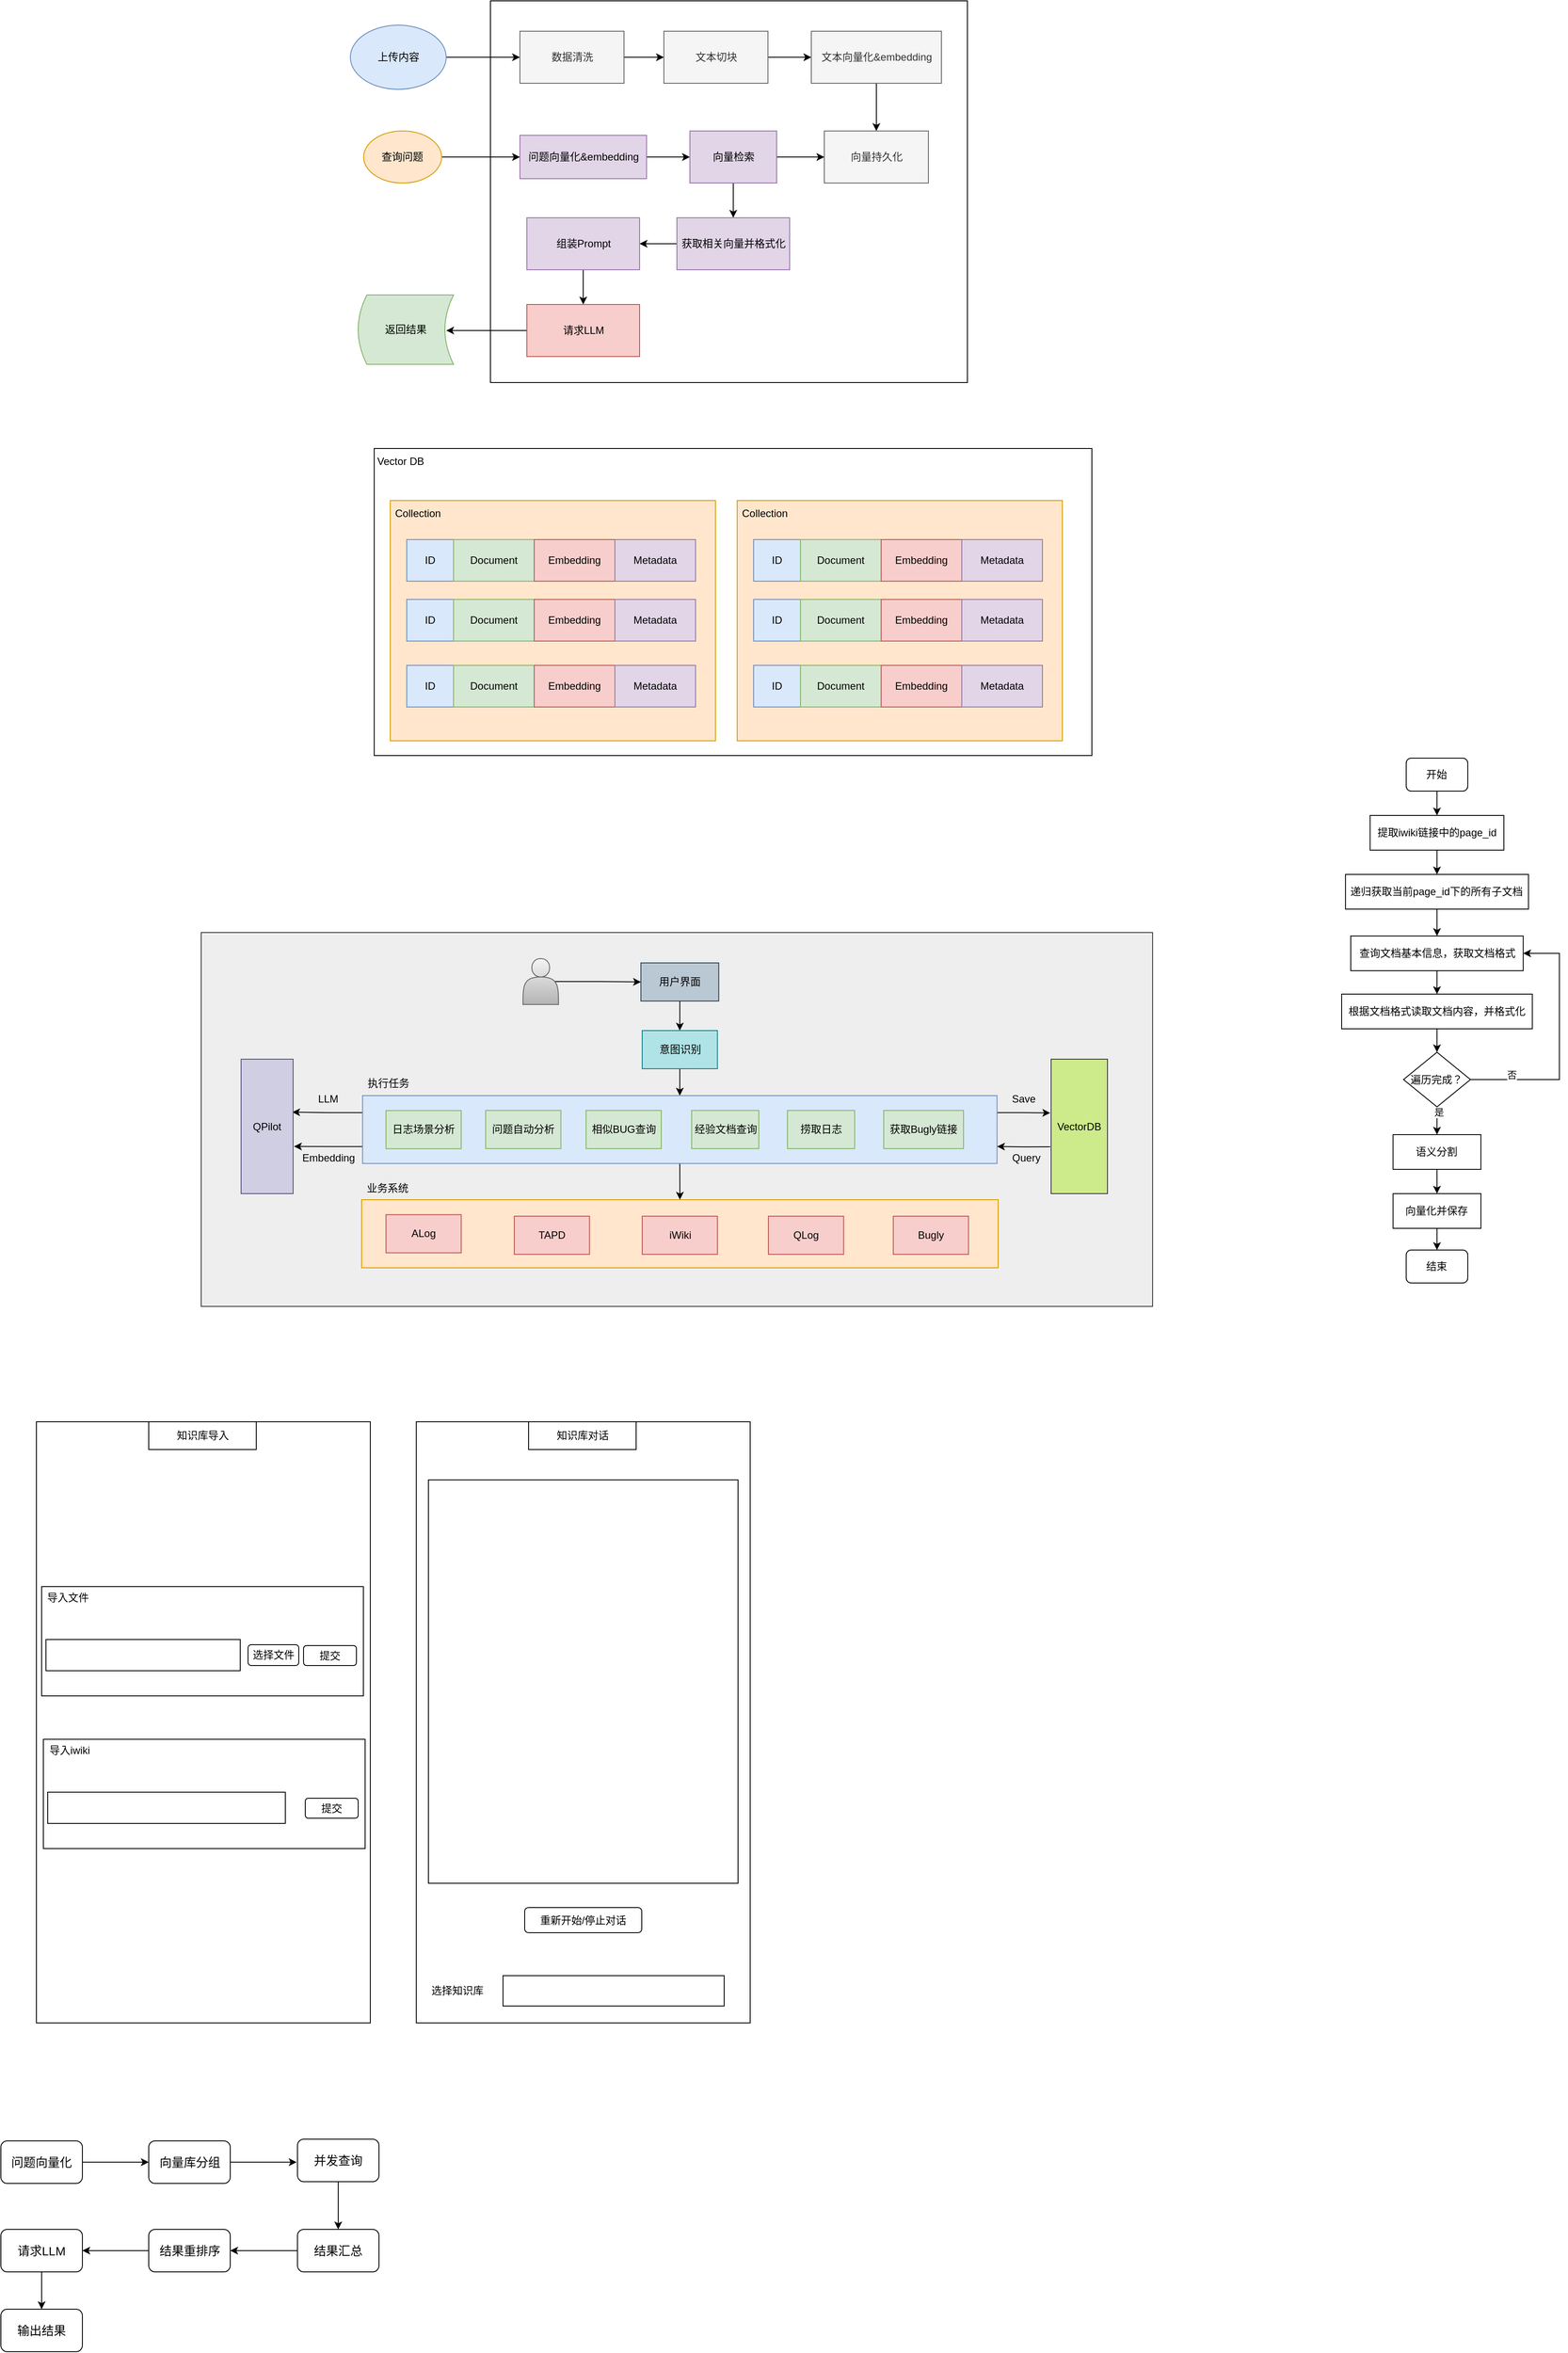 <mxfile version="21.6.9" type="github">
  <diagram name="第 1 页" id="B6P0FEtfsNViP6RiIy6Y">
    <mxGraphModel dx="3082" dy="1104" grid="0" gridSize="10" guides="1" tooltips="1" connect="1" arrows="1" fold="1" page="0" pageScale="1" pageWidth="827" pageHeight="1169" math="0" shadow="0">
      <root>
        <mxCell id="0" />
        <mxCell id="1" parent="0" />
        <mxCell id="zwjgC2ObJU8k3cXchyGN-52" value="" style="rounded=0;whiteSpace=wrap;html=1;fillColor=#eeeeee;strokeColor=#36393d;" parent="1" vertex="1">
          <mxGeometry x="-1285" y="1018" width="1097" height="431" as="geometry" />
        </mxCell>
        <mxCell id="zwjgC2ObJU8k3cXchyGN-37" style="edgeStyle=orthogonalEdgeStyle;rounded=0;orthogonalLoop=1;jettySize=auto;html=1;exitX=0.5;exitY=1;exitDx=0;exitDy=0;entryX=0.5;entryY=0;entryDx=0;entryDy=0;" parent="1" source="zwjgC2ObJU8k3cXchyGN-27" target="zwjgC2ObJU8k3cXchyGN-30" edge="1">
          <mxGeometry relative="1" as="geometry">
            <mxPoint x="-733.13" y="1296.25" as="sourcePoint" />
          </mxGeometry>
        </mxCell>
        <mxCell id="zwjgC2ObJU8k3cXchyGN-41" style="edgeStyle=orthogonalEdgeStyle;rounded=0;orthogonalLoop=1;jettySize=auto;html=1;exitX=0;exitY=0.75;exitDx=0;exitDy=0;entryX=1.017;entryY=0.649;entryDx=0;entryDy=0;entryPerimeter=0;" parent="1" source="zwjgC2ObJU8k3cXchyGN-27" target="zwjgC2ObJU8k3cXchyGN-38" edge="1">
          <mxGeometry relative="1" as="geometry" />
        </mxCell>
        <mxCell id="zwjgC2ObJU8k3cXchyGN-42" style="edgeStyle=orthogonalEdgeStyle;rounded=0;orthogonalLoop=1;jettySize=auto;html=1;exitX=0;exitY=0.25;exitDx=0;exitDy=0;entryX=0.983;entryY=0.394;entryDx=0;entryDy=0;entryPerimeter=0;" parent="1" source="zwjgC2ObJU8k3cXchyGN-27" target="zwjgC2ObJU8k3cXchyGN-38" edge="1">
          <mxGeometry relative="1" as="geometry" />
        </mxCell>
        <mxCell id="zwjgC2ObJU8k3cXchyGN-46" style="edgeStyle=orthogonalEdgeStyle;rounded=0;orthogonalLoop=1;jettySize=auto;html=1;exitX=1;exitY=0.25;exitDx=0;exitDy=0;" parent="1" source="zwjgC2ObJU8k3cXchyGN-27" edge="1">
          <mxGeometry relative="1" as="geometry">
            <mxPoint x="-306" y="1226" as="targetPoint" />
          </mxGeometry>
        </mxCell>
        <mxCell id="zwjgC2ObJU8k3cXchyGN-27" value="" style="rounded=0;whiteSpace=wrap;html=1;fillColor=#dae8fc;strokeColor=#6c8ebf;" parent="1" vertex="1">
          <mxGeometry x="-1098.94" y="1206" width="731.62" height="78.25" as="geometry" />
        </mxCell>
        <mxCell id="po2gW-Qw7Ikq2pXxXGKJ-18" value="" style="rounded=0;whiteSpace=wrap;html=1;" parent="1" vertex="1">
          <mxGeometry x="-1085.5" y="460" width="827.5" height="354" as="geometry" />
        </mxCell>
        <mxCell id="jt_fw9Rw_P_MPbaHYzuL-2" value="" style="rounded=0;whiteSpace=wrap;html=1;" parent="1" vertex="1">
          <mxGeometry x="-951.5" y="-56" width="550" height="440" as="geometry" />
        </mxCell>
        <mxCell id="jt_fw9Rw_P_MPbaHYzuL-17" style="edgeStyle=orthogonalEdgeStyle;rounded=0;orthogonalLoop=1;jettySize=auto;html=1;exitX=1;exitY=0.5;exitDx=0;exitDy=0;entryX=0;entryY=0.5;entryDx=0;entryDy=0;" parent="1" source="jt_fw9Rw_P_MPbaHYzuL-5" target="jt_fw9Rw_P_MPbaHYzuL-16" edge="1">
          <mxGeometry relative="1" as="geometry" />
        </mxCell>
        <mxCell id="jt_fw9Rw_P_MPbaHYzuL-5" value="查询问题" style="ellipse;whiteSpace=wrap;html=1;fillColor=#ffe6cc;strokeColor=#d79b00;" parent="1" vertex="1">
          <mxGeometry x="-1097.75" y="94" width="90" height="60" as="geometry" />
        </mxCell>
        <mxCell id="jt_fw9Rw_P_MPbaHYzuL-12" style="edgeStyle=orthogonalEdgeStyle;rounded=0;orthogonalLoop=1;jettySize=auto;html=1;exitX=1;exitY=0.5;exitDx=0;exitDy=0;entryX=0;entryY=0.5;entryDx=0;entryDy=0;" parent="1" source="jt_fw9Rw_P_MPbaHYzuL-7" target="jt_fw9Rw_P_MPbaHYzuL-8" edge="1">
          <mxGeometry relative="1" as="geometry" />
        </mxCell>
        <mxCell id="jt_fw9Rw_P_MPbaHYzuL-7" value="上传内容" style="ellipse;whiteSpace=wrap;html=1;fillColor=#dae8fc;strokeColor=#6c8ebf;" parent="1" vertex="1">
          <mxGeometry x="-1113" y="-28" width="110.5" height="74" as="geometry" />
        </mxCell>
        <mxCell id="jt_fw9Rw_P_MPbaHYzuL-13" style="edgeStyle=orthogonalEdgeStyle;rounded=0;orthogonalLoop=1;jettySize=auto;html=1;exitX=1;exitY=0.5;exitDx=0;exitDy=0;entryX=0;entryY=0.5;entryDx=0;entryDy=0;" parent="1" source="jt_fw9Rw_P_MPbaHYzuL-8" target="jt_fw9Rw_P_MPbaHYzuL-9" edge="1">
          <mxGeometry relative="1" as="geometry" />
        </mxCell>
        <mxCell id="jt_fw9Rw_P_MPbaHYzuL-8" value="数据清洗" style="rounded=0;whiteSpace=wrap;html=1;fillColor=#f5f5f5;fontColor=#333333;strokeColor=#666666;" parent="1" vertex="1">
          <mxGeometry x="-917.5" y="-21" width="120" height="60" as="geometry" />
        </mxCell>
        <mxCell id="jt_fw9Rw_P_MPbaHYzuL-14" style="edgeStyle=orthogonalEdgeStyle;rounded=0;orthogonalLoop=1;jettySize=auto;html=1;exitX=1;exitY=0.5;exitDx=0;exitDy=0;entryX=0;entryY=0.5;entryDx=0;entryDy=0;" parent="1" source="jt_fw9Rw_P_MPbaHYzuL-9" target="jt_fw9Rw_P_MPbaHYzuL-10" edge="1">
          <mxGeometry relative="1" as="geometry" />
        </mxCell>
        <mxCell id="jt_fw9Rw_P_MPbaHYzuL-9" value="文本切块" style="rounded=0;whiteSpace=wrap;html=1;fillColor=#f5f5f5;fontColor=#333333;strokeColor=#666666;" parent="1" vertex="1">
          <mxGeometry x="-751.5" y="-21" width="120" height="60" as="geometry" />
        </mxCell>
        <mxCell id="jt_fw9Rw_P_MPbaHYzuL-15" style="edgeStyle=orthogonalEdgeStyle;rounded=0;orthogonalLoop=1;jettySize=auto;html=1;exitX=0.5;exitY=1;exitDx=0;exitDy=0;entryX=0.5;entryY=0;entryDx=0;entryDy=0;" parent="1" source="jt_fw9Rw_P_MPbaHYzuL-10" target="jt_fw9Rw_P_MPbaHYzuL-11" edge="1">
          <mxGeometry relative="1" as="geometry" />
        </mxCell>
        <mxCell id="jt_fw9Rw_P_MPbaHYzuL-10" value="文本向量化&amp;amp;embedding" style="rounded=0;whiteSpace=wrap;html=1;fillColor=#f5f5f5;fontColor=#333333;strokeColor=#666666;" parent="1" vertex="1">
          <mxGeometry x="-581.5" y="-21" width="150" height="60" as="geometry" />
        </mxCell>
        <mxCell id="jt_fw9Rw_P_MPbaHYzuL-11" value="向量持久化" style="rounded=0;whiteSpace=wrap;html=1;fillColor=#f5f5f5;fontColor=#333333;strokeColor=#666666;" parent="1" vertex="1">
          <mxGeometry x="-566.5" y="94" width="120" height="60" as="geometry" />
        </mxCell>
        <mxCell id="jt_fw9Rw_P_MPbaHYzuL-19" style="edgeStyle=orthogonalEdgeStyle;rounded=0;orthogonalLoop=1;jettySize=auto;html=1;exitX=1;exitY=0.5;exitDx=0;exitDy=0;entryX=0;entryY=0.5;entryDx=0;entryDy=0;" parent="1" source="jt_fw9Rw_P_MPbaHYzuL-16" target="jt_fw9Rw_P_MPbaHYzuL-18" edge="1">
          <mxGeometry relative="1" as="geometry" />
        </mxCell>
        <mxCell id="jt_fw9Rw_P_MPbaHYzuL-16" value="问题向量化&amp;amp;embedding" style="rounded=0;whiteSpace=wrap;html=1;fillColor=#e1d5e7;strokeColor=#9673a6;" parent="1" vertex="1">
          <mxGeometry x="-917.5" y="99" width="146" height="50" as="geometry" />
        </mxCell>
        <mxCell id="jt_fw9Rw_P_MPbaHYzuL-20" style="edgeStyle=orthogonalEdgeStyle;rounded=0;orthogonalLoop=1;jettySize=auto;html=1;exitX=1;exitY=0.5;exitDx=0;exitDy=0;entryX=0;entryY=0.5;entryDx=0;entryDy=0;" parent="1" source="jt_fw9Rw_P_MPbaHYzuL-18" target="jt_fw9Rw_P_MPbaHYzuL-11" edge="1">
          <mxGeometry relative="1" as="geometry" />
        </mxCell>
        <mxCell id="jt_fw9Rw_P_MPbaHYzuL-23" style="edgeStyle=orthogonalEdgeStyle;rounded=0;orthogonalLoop=1;jettySize=auto;html=1;exitX=0.5;exitY=1;exitDx=0;exitDy=0;entryX=0.5;entryY=0;entryDx=0;entryDy=0;" parent="1" source="jt_fw9Rw_P_MPbaHYzuL-18" target="jt_fw9Rw_P_MPbaHYzuL-21" edge="1">
          <mxGeometry relative="1" as="geometry" />
        </mxCell>
        <mxCell id="jt_fw9Rw_P_MPbaHYzuL-18" value="向量检索" style="rounded=0;whiteSpace=wrap;html=1;fillColor=#e1d5e7;strokeColor=#9673a6;" parent="1" vertex="1">
          <mxGeometry x="-721.5" y="94" width="100" height="60" as="geometry" />
        </mxCell>
        <mxCell id="jt_fw9Rw_P_MPbaHYzuL-24" style="edgeStyle=orthogonalEdgeStyle;rounded=0;orthogonalLoop=1;jettySize=auto;html=1;exitX=0;exitY=0.5;exitDx=0;exitDy=0;entryX=1;entryY=0.5;entryDx=0;entryDy=0;" parent="1" source="jt_fw9Rw_P_MPbaHYzuL-21" target="jt_fw9Rw_P_MPbaHYzuL-22" edge="1">
          <mxGeometry relative="1" as="geometry" />
        </mxCell>
        <mxCell id="jt_fw9Rw_P_MPbaHYzuL-21" value="获取相关向量并格式化" style="rounded=0;whiteSpace=wrap;html=1;fillColor=#e1d5e7;strokeColor=#9673a6;" parent="1" vertex="1">
          <mxGeometry x="-736.5" y="194" width="130" height="60" as="geometry" />
        </mxCell>
        <mxCell id="jt_fw9Rw_P_MPbaHYzuL-27" style="edgeStyle=orthogonalEdgeStyle;rounded=0;orthogonalLoop=1;jettySize=auto;html=1;exitX=0.5;exitY=1;exitDx=0;exitDy=0;entryX=0.5;entryY=0;entryDx=0;entryDy=0;" parent="1" source="jt_fw9Rw_P_MPbaHYzuL-22" target="jt_fw9Rw_P_MPbaHYzuL-26" edge="1">
          <mxGeometry relative="1" as="geometry" />
        </mxCell>
        <mxCell id="jt_fw9Rw_P_MPbaHYzuL-22" value="组装Prompt" style="rounded=0;whiteSpace=wrap;html=1;fillColor=#e1d5e7;strokeColor=#9673a6;" parent="1" vertex="1">
          <mxGeometry x="-909.5" y="194" width="130" height="60" as="geometry" />
        </mxCell>
        <mxCell id="jt_fw9Rw_P_MPbaHYzuL-31" style="edgeStyle=orthogonalEdgeStyle;rounded=0;orthogonalLoop=1;jettySize=auto;html=1;exitX=0;exitY=0.5;exitDx=0;exitDy=0;entryX=0.923;entryY=0.513;entryDx=0;entryDy=0;entryPerimeter=0;" parent="1" source="jt_fw9Rw_P_MPbaHYzuL-26" target="jt_fw9Rw_P_MPbaHYzuL-30" edge="1">
          <mxGeometry relative="1" as="geometry" />
        </mxCell>
        <mxCell id="jt_fw9Rw_P_MPbaHYzuL-26" value="请求LLM" style="rounded=0;whiteSpace=wrap;html=1;fillColor=#f8cecc;strokeColor=#b85450;" parent="1" vertex="1">
          <mxGeometry x="-909.5" y="294" width="130" height="60" as="geometry" />
        </mxCell>
        <mxCell id="jt_fw9Rw_P_MPbaHYzuL-30" value="返回结果" style="shape=dataStorage;whiteSpace=wrap;html=1;fixedSize=1;size=10;fillColor=#d5e8d4;strokeColor=#82b366;" parent="1" vertex="1">
          <mxGeometry x="-1104" y="283" width="110" height="80" as="geometry" />
        </mxCell>
        <mxCell id="po2gW-Qw7Ikq2pXxXGKJ-1" value="" style="rounded=0;whiteSpace=wrap;html=1;fillColor=#ffe6cc;strokeColor=#d79b00;" parent="1" vertex="1">
          <mxGeometry x="-1067" y="520" width="375" height="277" as="geometry" />
        </mxCell>
        <mxCell id="po2gW-Qw7Ikq2pXxXGKJ-5" value="ID" style="rounded=0;whiteSpace=wrap;html=1;fillColor=#dae8fc;strokeColor=#6c8ebf;" parent="1" vertex="1">
          <mxGeometry x="-1048" y="565" width="54" height="48" as="geometry" />
        </mxCell>
        <mxCell id="po2gW-Qw7Ikq2pXxXGKJ-6" value="Document" style="rounded=0;whiteSpace=wrap;html=1;fillColor=#d5e8d4;strokeColor=#82b366;" parent="1" vertex="1">
          <mxGeometry x="-994" y="565" width="93" height="48" as="geometry" />
        </mxCell>
        <mxCell id="po2gW-Qw7Ikq2pXxXGKJ-7" value="Embedding" style="rounded=0;whiteSpace=wrap;html=1;fillColor=#f8cecc;strokeColor=#b85450;" parent="1" vertex="1">
          <mxGeometry x="-901" y="565" width="93" height="48" as="geometry" />
        </mxCell>
        <mxCell id="po2gW-Qw7Ikq2pXxXGKJ-8" value="Metadata" style="rounded=0;whiteSpace=wrap;html=1;fillColor=#e1d5e7;strokeColor=#9673a6;" parent="1" vertex="1">
          <mxGeometry x="-808" y="565" width="93" height="48" as="geometry" />
        </mxCell>
        <mxCell id="po2gW-Qw7Ikq2pXxXGKJ-9" value="Collection" style="text;html=1;strokeColor=none;fillColor=none;align=center;verticalAlign=middle;whiteSpace=wrap;rounded=0;" parent="1" vertex="1">
          <mxGeometry x="-1065" y="520" width="60" height="30" as="geometry" />
        </mxCell>
        <mxCell id="po2gW-Qw7Ikq2pXxXGKJ-10" value="ID" style="rounded=0;whiteSpace=wrap;html=1;fillColor=#dae8fc;strokeColor=#6c8ebf;" parent="1" vertex="1">
          <mxGeometry x="-1048" y="634" width="54" height="48" as="geometry" />
        </mxCell>
        <mxCell id="po2gW-Qw7Ikq2pXxXGKJ-11" value="Document" style="rounded=0;whiteSpace=wrap;html=1;fillColor=#d5e8d4;strokeColor=#82b366;" parent="1" vertex="1">
          <mxGeometry x="-994" y="634" width="93" height="48" as="geometry" />
        </mxCell>
        <mxCell id="po2gW-Qw7Ikq2pXxXGKJ-12" value="Embedding" style="rounded=0;whiteSpace=wrap;html=1;fillColor=#f8cecc;strokeColor=#b85450;" parent="1" vertex="1">
          <mxGeometry x="-901" y="634" width="93" height="48" as="geometry" />
        </mxCell>
        <mxCell id="po2gW-Qw7Ikq2pXxXGKJ-13" value="Metadata" style="rounded=0;whiteSpace=wrap;html=1;fillColor=#e1d5e7;strokeColor=#9673a6;" parent="1" vertex="1">
          <mxGeometry x="-808" y="634" width="93" height="48" as="geometry" />
        </mxCell>
        <mxCell id="po2gW-Qw7Ikq2pXxXGKJ-14" value="ID" style="rounded=0;whiteSpace=wrap;html=1;fillColor=#dae8fc;strokeColor=#6c8ebf;" parent="1" vertex="1">
          <mxGeometry x="-1048" y="710" width="54" height="48" as="geometry" />
        </mxCell>
        <mxCell id="po2gW-Qw7Ikq2pXxXGKJ-15" value="Document" style="rounded=0;whiteSpace=wrap;html=1;fillColor=#d5e8d4;strokeColor=#82b366;" parent="1" vertex="1">
          <mxGeometry x="-994" y="710" width="93" height="48" as="geometry" />
        </mxCell>
        <mxCell id="po2gW-Qw7Ikq2pXxXGKJ-16" value="Embedding" style="rounded=0;whiteSpace=wrap;html=1;fillColor=#f8cecc;strokeColor=#b85450;" parent="1" vertex="1">
          <mxGeometry x="-901" y="710" width="93" height="48" as="geometry" />
        </mxCell>
        <mxCell id="po2gW-Qw7Ikq2pXxXGKJ-17" value="Metadata" style="rounded=0;whiteSpace=wrap;html=1;fillColor=#e1d5e7;strokeColor=#9673a6;" parent="1" vertex="1">
          <mxGeometry x="-808" y="710" width="93" height="48" as="geometry" />
        </mxCell>
        <mxCell id="po2gW-Qw7Ikq2pXxXGKJ-34" value="Vector DB" style="text;html=1;strokeColor=none;fillColor=none;align=center;verticalAlign=middle;whiteSpace=wrap;rounded=0;" parent="1" vertex="1">
          <mxGeometry x="-1085.5" y="460" width="60" height="30" as="geometry" />
        </mxCell>
        <mxCell id="po2gW-Qw7Ikq2pXxXGKJ-35" value="" style="rounded=0;whiteSpace=wrap;html=1;fillColor=#ffe6cc;strokeColor=#d79b00;" parent="1" vertex="1">
          <mxGeometry x="-667" y="520" width="375" height="277" as="geometry" />
        </mxCell>
        <mxCell id="po2gW-Qw7Ikq2pXxXGKJ-36" value="ID" style="rounded=0;whiteSpace=wrap;html=1;fillColor=#dae8fc;strokeColor=#6c8ebf;" parent="1" vertex="1">
          <mxGeometry x="-648" y="565" width="54" height="48" as="geometry" />
        </mxCell>
        <mxCell id="po2gW-Qw7Ikq2pXxXGKJ-37" value="Document" style="rounded=0;whiteSpace=wrap;html=1;fillColor=#d5e8d4;strokeColor=#82b366;" parent="1" vertex="1">
          <mxGeometry x="-594" y="565" width="93" height="48" as="geometry" />
        </mxCell>
        <mxCell id="po2gW-Qw7Ikq2pXxXGKJ-38" value="Embedding" style="rounded=0;whiteSpace=wrap;html=1;fillColor=#f8cecc;strokeColor=#b85450;" parent="1" vertex="1">
          <mxGeometry x="-501" y="565" width="93" height="48" as="geometry" />
        </mxCell>
        <mxCell id="po2gW-Qw7Ikq2pXxXGKJ-39" value="Metadata" style="rounded=0;whiteSpace=wrap;html=1;fillColor=#e1d5e7;strokeColor=#9673a6;" parent="1" vertex="1">
          <mxGeometry x="-408" y="565" width="93" height="48" as="geometry" />
        </mxCell>
        <mxCell id="po2gW-Qw7Ikq2pXxXGKJ-40" value="Collection" style="text;html=1;strokeColor=none;fillColor=none;align=center;verticalAlign=middle;whiteSpace=wrap;rounded=0;" parent="1" vertex="1">
          <mxGeometry x="-665" y="520" width="60" height="30" as="geometry" />
        </mxCell>
        <mxCell id="po2gW-Qw7Ikq2pXxXGKJ-41" value="ID" style="rounded=0;whiteSpace=wrap;html=1;fillColor=#dae8fc;strokeColor=#6c8ebf;" parent="1" vertex="1">
          <mxGeometry x="-648" y="634" width="54" height="48" as="geometry" />
        </mxCell>
        <mxCell id="po2gW-Qw7Ikq2pXxXGKJ-42" value="Document" style="rounded=0;whiteSpace=wrap;html=1;fillColor=#d5e8d4;strokeColor=#82b366;" parent="1" vertex="1">
          <mxGeometry x="-594" y="634" width="93" height="48" as="geometry" />
        </mxCell>
        <mxCell id="po2gW-Qw7Ikq2pXxXGKJ-43" value="Embedding" style="rounded=0;whiteSpace=wrap;html=1;fillColor=#f8cecc;strokeColor=#b85450;" parent="1" vertex="1">
          <mxGeometry x="-501" y="634" width="93" height="48" as="geometry" />
        </mxCell>
        <mxCell id="po2gW-Qw7Ikq2pXxXGKJ-44" value="Metadata" style="rounded=0;whiteSpace=wrap;html=1;fillColor=#e1d5e7;strokeColor=#9673a6;" parent="1" vertex="1">
          <mxGeometry x="-408" y="634" width="93" height="48" as="geometry" />
        </mxCell>
        <mxCell id="po2gW-Qw7Ikq2pXxXGKJ-45" value="ID" style="rounded=0;whiteSpace=wrap;html=1;fillColor=#dae8fc;strokeColor=#6c8ebf;" parent="1" vertex="1">
          <mxGeometry x="-648" y="710" width="54" height="48" as="geometry" />
        </mxCell>
        <mxCell id="po2gW-Qw7Ikq2pXxXGKJ-46" value="Document" style="rounded=0;whiteSpace=wrap;html=1;fillColor=#d5e8d4;strokeColor=#82b366;" parent="1" vertex="1">
          <mxGeometry x="-594" y="710" width="93" height="48" as="geometry" />
        </mxCell>
        <mxCell id="po2gW-Qw7Ikq2pXxXGKJ-47" value="Embedding" style="rounded=0;whiteSpace=wrap;html=1;fillColor=#f8cecc;strokeColor=#b85450;" parent="1" vertex="1">
          <mxGeometry x="-501" y="710" width="93" height="48" as="geometry" />
        </mxCell>
        <mxCell id="po2gW-Qw7Ikq2pXxXGKJ-48" value="Metadata" style="rounded=0;whiteSpace=wrap;html=1;fillColor=#e1d5e7;strokeColor=#9673a6;" parent="1" vertex="1">
          <mxGeometry x="-408" y="710" width="93" height="48" as="geometry" />
        </mxCell>
        <mxCell id="zwjgC2ObJU8k3cXchyGN-15" style="edgeStyle=orthogonalEdgeStyle;rounded=0;orthogonalLoop=1;jettySize=auto;html=1;exitX=0.5;exitY=1;exitDx=0;exitDy=0;entryX=0.5;entryY=0;entryDx=0;entryDy=0;" parent="1" source="zwjgC2ObJU8k3cXchyGN-2" target="zwjgC2ObJU8k3cXchyGN-8" edge="1">
          <mxGeometry relative="1" as="geometry" />
        </mxCell>
        <mxCell id="zwjgC2ObJU8k3cXchyGN-2" value="用户界面" style="rounded=0;whiteSpace=wrap;html=1;fillColor=#bac8d3;strokeColor=#23445d;" parent="1" vertex="1">
          <mxGeometry x="-778" y="1053" width="89.75" height="44" as="geometry" />
        </mxCell>
        <mxCell id="zwjgC2ObJU8k3cXchyGN-14" style="edgeStyle=orthogonalEdgeStyle;rounded=0;orthogonalLoop=1;jettySize=auto;html=1;exitX=0.9;exitY=0.5;exitDx=0;exitDy=0;exitPerimeter=0;entryX=0;entryY=0.5;entryDx=0;entryDy=0;" parent="1" source="zwjgC2ObJU8k3cXchyGN-6" target="zwjgC2ObJU8k3cXchyGN-2" edge="1">
          <mxGeometry relative="1" as="geometry" />
        </mxCell>
        <mxCell id="zwjgC2ObJU8k3cXchyGN-6" value="" style="shape=actor;whiteSpace=wrap;html=1;fillColor=#f5f5f5;gradientColor=#b3b3b3;strokeColor=#666666;" parent="1" vertex="1">
          <mxGeometry x="-914" y="1048" width="41" height="53" as="geometry" />
        </mxCell>
        <mxCell id="zwjgC2ObJU8k3cXchyGN-29" style="edgeStyle=orthogonalEdgeStyle;rounded=0;orthogonalLoop=1;jettySize=auto;html=1;exitX=0.5;exitY=1;exitDx=0;exitDy=0;entryX=0.5;entryY=0;entryDx=0;entryDy=0;" parent="1" source="zwjgC2ObJU8k3cXchyGN-8" target="zwjgC2ObJU8k3cXchyGN-27" edge="1">
          <mxGeometry relative="1" as="geometry" />
        </mxCell>
        <mxCell id="zwjgC2ObJU8k3cXchyGN-8" value="意图识别" style="rounded=0;whiteSpace=wrap;html=1;fillColor=#b0e3e6;strokeColor=#0e8088;" parent="1" vertex="1">
          <mxGeometry x="-776.5" y="1131" width="86.75" height="44" as="geometry" />
        </mxCell>
        <mxCell id="zwjgC2ObJU8k3cXchyGN-19" value="日志场景分析" style="rounded=0;whiteSpace=wrap;html=1;fillColor=#d5e8d4;strokeColor=#82b366;" parent="1" vertex="1">
          <mxGeometry x="-1071.94" y="1223.25" width="86.75" height="44" as="geometry" />
        </mxCell>
        <mxCell id="zwjgC2ObJU8k3cXchyGN-20" value="问题自动分析" style="rounded=0;whiteSpace=wrap;html=1;fillColor=#d5e8d4;strokeColor=#82b366;" parent="1" vertex="1">
          <mxGeometry x="-957" y="1223.12" width="86.75" height="44" as="geometry" />
        </mxCell>
        <mxCell id="zwjgC2ObJU8k3cXchyGN-21" value="相似BUG查询" style="rounded=0;whiteSpace=wrap;html=1;fillColor=#d5e8d4;strokeColor=#82b366;" parent="1" vertex="1">
          <mxGeometry x="-841.25" y="1223.12" width="86.75" height="44" as="geometry" />
        </mxCell>
        <mxCell id="zwjgC2ObJU8k3cXchyGN-22" value="捞取日志" style="rounded=0;whiteSpace=wrap;html=1;fillColor=#d5e8d4;strokeColor=#82b366;" parent="1" vertex="1">
          <mxGeometry x="-609.0" y="1223.12" width="77.5" height="44" as="geometry" />
        </mxCell>
        <mxCell id="zwjgC2ObJU8k3cXchyGN-25" value="获取Bugly链接" style="rounded=0;whiteSpace=wrap;html=1;fillColor=#d5e8d4;strokeColor=#82b366;" parent="1" vertex="1">
          <mxGeometry x="-498" y="1223.12" width="92" height="44" as="geometry" />
        </mxCell>
        <mxCell id="zwjgC2ObJU8k3cXchyGN-30" value="" style="rounded=0;whiteSpace=wrap;html=1;fillColor=#ffe6cc;strokeColor=#d79b00;" parent="1" vertex="1">
          <mxGeometry x="-1100" y="1326" width="734" height="78.5" as="geometry" />
        </mxCell>
        <mxCell id="zwjgC2ObJU8k3cXchyGN-31" value="TAPD" style="rounded=0;whiteSpace=wrap;html=1;fillColor=#f8cecc;strokeColor=#b85450;" parent="1" vertex="1">
          <mxGeometry x="-924" y="1345" width="86.75" height="44" as="geometry" />
        </mxCell>
        <mxCell id="zwjgC2ObJU8k3cXchyGN-32" value="iWiki" style="rounded=0;whiteSpace=wrap;html=1;fillColor=#f8cecc;strokeColor=#b85450;" parent="1" vertex="1">
          <mxGeometry x="-776.5" y="1345" width="86.75" height="44" as="geometry" />
        </mxCell>
        <mxCell id="zwjgC2ObJU8k3cXchyGN-33" value="QLog" style="rounded=0;whiteSpace=wrap;html=1;fillColor=#f8cecc;strokeColor=#b85450;" parent="1" vertex="1">
          <mxGeometry x="-631" y="1345" width="86.75" height="44" as="geometry" />
        </mxCell>
        <mxCell id="zwjgC2ObJU8k3cXchyGN-34" value="经验文档查询" style="rounded=0;whiteSpace=wrap;html=1;fillColor=#d5e8d4;strokeColor=#82b366;" parent="1" vertex="1">
          <mxGeometry x="-719.5" y="1223.12" width="77.5" height="44" as="geometry" />
        </mxCell>
        <mxCell id="zwjgC2ObJU8k3cXchyGN-35" value="ALog" style="rounded=0;whiteSpace=wrap;html=1;fillColor=#f8cecc;strokeColor=#b85450;" parent="1" vertex="1">
          <mxGeometry x="-1071.94" y="1343.25" width="86.75" height="44" as="geometry" />
        </mxCell>
        <mxCell id="zwjgC2ObJU8k3cXchyGN-36" value="Bugly" style="rounded=0;whiteSpace=wrap;html=1;fillColor=#f8cecc;strokeColor=#b85450;" parent="1" vertex="1">
          <mxGeometry x="-487" y="1345" width="86.75" height="44" as="geometry" />
        </mxCell>
        <mxCell id="zwjgC2ObJU8k3cXchyGN-38" value="QPilot" style="rounded=0;whiteSpace=wrap;html=1;fillColor=#d0cee2;strokeColor=#56517e;" parent="1" vertex="1">
          <mxGeometry x="-1239" y="1164" width="60" height="155" as="geometry" />
        </mxCell>
        <mxCell id="zwjgC2ObJU8k3cXchyGN-43" value="LLM" style="text;html=1;strokeColor=none;fillColor=none;align=center;verticalAlign=middle;whiteSpace=wrap;rounded=0;" parent="1" vertex="1">
          <mxGeometry x="-1157" y="1199" width="37" height="21" as="geometry" />
        </mxCell>
        <mxCell id="zwjgC2ObJU8k3cXchyGN-44" value="Embedding" style="text;html=1;strokeColor=none;fillColor=none;align=center;verticalAlign=middle;whiteSpace=wrap;rounded=0;" parent="1" vertex="1">
          <mxGeometry x="-1179.5" y="1267.25" width="82" height="21" as="geometry" />
        </mxCell>
        <mxCell id="zwjgC2ObJU8k3cXchyGN-49" style="edgeStyle=orthogonalEdgeStyle;rounded=0;orthogonalLoop=1;jettySize=auto;html=1;exitX=-0.015;exitY=0.652;exitDx=0;exitDy=0;entryX=1;entryY=0.75;entryDx=0;entryDy=0;exitPerimeter=0;" parent="1" source="zwjgC2ObJU8k3cXchyGN-45" target="zwjgC2ObJU8k3cXchyGN-27" edge="1">
          <mxGeometry relative="1" as="geometry" />
        </mxCell>
        <mxCell id="zwjgC2ObJU8k3cXchyGN-45" value="VectorDB" style="rounded=0;whiteSpace=wrap;html=1;fillColor=#cdeb8b;strokeColor=#36393d;" parent="1" vertex="1">
          <mxGeometry x="-305" y="1164" width="65" height="155" as="geometry" />
        </mxCell>
        <mxCell id="zwjgC2ObJU8k3cXchyGN-47" value="Save" style="text;html=1;strokeColor=none;fillColor=none;align=center;verticalAlign=middle;whiteSpace=wrap;rounded=0;" parent="1" vertex="1">
          <mxGeometry x="-355" y="1199" width="37" height="21" as="geometry" />
        </mxCell>
        <mxCell id="zwjgC2ObJU8k3cXchyGN-51" value="Query" style="text;html=1;strokeColor=none;fillColor=none;align=center;verticalAlign=middle;whiteSpace=wrap;rounded=0;" parent="1" vertex="1">
          <mxGeometry x="-352" y="1267.25" width="37" height="21" as="geometry" />
        </mxCell>
        <mxCell id="zwjgC2ObJU8k3cXchyGN-53" value="执行任务" style="text;html=1;strokeColor=none;fillColor=none;align=center;verticalAlign=middle;whiteSpace=wrap;rounded=0;" parent="1" vertex="1">
          <mxGeometry x="-1098.94" y="1179" width="60" height="25" as="geometry" />
        </mxCell>
        <mxCell id="zwjgC2ObJU8k3cXchyGN-54" value="业务系统" style="text;html=1;strokeColor=none;fillColor=none;align=center;verticalAlign=middle;whiteSpace=wrap;rounded=0;" parent="1" vertex="1">
          <mxGeometry x="-1100" y="1300" width="60" height="26.25" as="geometry" />
        </mxCell>
        <mxCell id="pJftjKt42n4JS9Ft3imo-5" style="edgeStyle=orthogonalEdgeStyle;rounded=0;orthogonalLoop=1;jettySize=auto;html=1;exitX=0.5;exitY=1;exitDx=0;exitDy=0;" parent="1" source="pJftjKt42n4JS9Ft3imo-3" target="pJftjKt42n4JS9Ft3imo-4" edge="1">
          <mxGeometry relative="1" as="geometry" />
        </mxCell>
        <mxCell id="pJftjKt42n4JS9Ft3imo-3" value="开始" style="rounded=1;whiteSpace=wrap;html=1;" parent="1" vertex="1">
          <mxGeometry x="104.43" y="817" width="71" height="38" as="geometry" />
        </mxCell>
        <mxCell id="pJftjKt42n4JS9Ft3imo-7" style="edgeStyle=orthogonalEdgeStyle;rounded=0;orthogonalLoop=1;jettySize=auto;html=1;exitX=0.5;exitY=1;exitDx=0;exitDy=0;entryX=0.5;entryY=0;entryDx=0;entryDy=0;" parent="1" source="pJftjKt42n4JS9Ft3imo-4" target="pJftjKt42n4JS9Ft3imo-6" edge="1">
          <mxGeometry relative="1" as="geometry" />
        </mxCell>
        <mxCell id="pJftjKt42n4JS9Ft3imo-4" value="提取iwiki链接中的page_id" style="rounded=0;whiteSpace=wrap;html=1;" parent="1" vertex="1">
          <mxGeometry x="62.81" y="883" width="154.25" height="40" as="geometry" />
        </mxCell>
        <mxCell id="pJftjKt42n4JS9Ft3imo-12" style="edgeStyle=orthogonalEdgeStyle;rounded=0;orthogonalLoop=1;jettySize=auto;html=1;exitX=0.5;exitY=1;exitDx=0;exitDy=0;entryX=0.5;entryY=0;entryDx=0;entryDy=0;" parent="1" source="pJftjKt42n4JS9Ft3imo-6" target="pJftjKt42n4JS9Ft3imo-11" edge="1">
          <mxGeometry relative="1" as="geometry" />
        </mxCell>
        <mxCell id="pJftjKt42n4JS9Ft3imo-6" value="递归获取当前page_id下的所有子文档" style="rounded=0;whiteSpace=wrap;html=1;" parent="1" vertex="1">
          <mxGeometry x="34.43" y="951" width="211" height="40" as="geometry" />
        </mxCell>
        <mxCell id="pJftjKt42n4JS9Ft3imo-17" style="edgeStyle=orthogonalEdgeStyle;rounded=0;orthogonalLoop=1;jettySize=auto;html=1;exitX=1;exitY=0.5;exitDx=0;exitDy=0;entryX=1;entryY=0.5;entryDx=0;entryDy=0;" parent="1" source="pJftjKt42n4JS9Ft3imo-9" target="pJftjKt42n4JS9Ft3imo-11" edge="1">
          <mxGeometry relative="1" as="geometry">
            <Array as="points">
              <mxPoint x="281.12" y="1188" />
              <mxPoint x="281.12" y="1042" />
            </Array>
          </mxGeometry>
        </mxCell>
        <mxCell id="pJftjKt42n4JS9Ft3imo-18" value="否" style="edgeLabel;html=1;align=center;verticalAlign=middle;resizable=0;points=[];" parent="pJftjKt42n4JS9Ft3imo-17" vertex="1" connectable="0">
          <mxGeometry x="-0.672" y="7" relative="1" as="geometry">
            <mxPoint y="1" as="offset" />
          </mxGeometry>
        </mxCell>
        <mxCell id="pJftjKt42n4JS9Ft3imo-25" style="edgeStyle=orthogonalEdgeStyle;rounded=0;orthogonalLoop=1;jettySize=auto;html=1;exitX=0.5;exitY=1;exitDx=0;exitDy=0;entryX=0.5;entryY=0;entryDx=0;entryDy=0;" parent="1" source="pJftjKt42n4JS9Ft3imo-9" target="pJftjKt42n4JS9Ft3imo-19" edge="1">
          <mxGeometry relative="1" as="geometry" />
        </mxCell>
        <mxCell id="pJftjKt42n4JS9Ft3imo-26" value="是" style="edgeLabel;html=1;align=center;verticalAlign=middle;resizable=0;points=[];" parent="pJftjKt42n4JS9Ft3imo-25" vertex="1" connectable="0">
          <mxGeometry x="-0.625" y="2" relative="1" as="geometry">
            <mxPoint as="offset" />
          </mxGeometry>
        </mxCell>
        <mxCell id="pJftjKt42n4JS9Ft3imo-9" value="遍历完成？" style="rhombus;whiteSpace=wrap;html=1;" parent="1" vertex="1">
          <mxGeometry x="101.34" y="1156" width="77.19" height="63" as="geometry" />
        </mxCell>
        <mxCell id="pJftjKt42n4JS9Ft3imo-14" style="edgeStyle=orthogonalEdgeStyle;rounded=0;orthogonalLoop=1;jettySize=auto;html=1;exitX=0.5;exitY=1;exitDx=0;exitDy=0;entryX=0.5;entryY=0;entryDx=0;entryDy=0;" parent="1" source="pJftjKt42n4JS9Ft3imo-11" target="pJftjKt42n4JS9Ft3imo-13" edge="1">
          <mxGeometry relative="1" as="geometry" />
        </mxCell>
        <mxCell id="pJftjKt42n4JS9Ft3imo-11" value="查询文档基本信息，获取文档格式" style="rounded=0;whiteSpace=wrap;html=1;" parent="1" vertex="1">
          <mxGeometry x="40.51" y="1022" width="198.85" height="40" as="geometry" />
        </mxCell>
        <mxCell id="pJftjKt42n4JS9Ft3imo-15" style="edgeStyle=orthogonalEdgeStyle;rounded=0;orthogonalLoop=1;jettySize=auto;html=1;exitX=0.5;exitY=1;exitDx=0;exitDy=0;entryX=0.5;entryY=0;entryDx=0;entryDy=0;" parent="1" source="pJftjKt42n4JS9Ft3imo-13" target="pJftjKt42n4JS9Ft3imo-9" edge="1">
          <mxGeometry relative="1" as="geometry" />
        </mxCell>
        <mxCell id="pJftjKt42n4JS9Ft3imo-13" value="根据文档格式读取文档内容，并格式化" style="rounded=0;whiteSpace=wrap;html=1;" parent="1" vertex="1">
          <mxGeometry x="30" y="1089" width="219.85" height="40" as="geometry" />
        </mxCell>
        <mxCell id="pJftjKt42n4JS9Ft3imo-22" style="edgeStyle=orthogonalEdgeStyle;rounded=0;orthogonalLoop=1;jettySize=auto;html=1;exitX=0.5;exitY=1;exitDx=0;exitDy=0;entryX=0.5;entryY=0;entryDx=0;entryDy=0;" parent="1" source="pJftjKt42n4JS9Ft3imo-19" target="pJftjKt42n4JS9Ft3imo-21" edge="1">
          <mxGeometry relative="1" as="geometry" />
        </mxCell>
        <mxCell id="pJftjKt42n4JS9Ft3imo-19" value="语义分割" style="rounded=0;whiteSpace=wrap;html=1;" parent="1" vertex="1">
          <mxGeometry x="89.26" y="1251" width="101.32" height="40" as="geometry" />
        </mxCell>
        <mxCell id="pJftjKt42n4JS9Ft3imo-24" style="edgeStyle=orthogonalEdgeStyle;rounded=0;orthogonalLoop=1;jettySize=auto;html=1;exitX=0.5;exitY=1;exitDx=0;exitDy=0;entryX=0.5;entryY=0;entryDx=0;entryDy=0;" parent="1" source="pJftjKt42n4JS9Ft3imo-21" target="pJftjKt42n4JS9Ft3imo-23" edge="1">
          <mxGeometry relative="1" as="geometry" />
        </mxCell>
        <mxCell id="pJftjKt42n4JS9Ft3imo-21" value="向量化并保存" style="rounded=0;whiteSpace=wrap;html=1;" parent="1" vertex="1">
          <mxGeometry x="89.27" y="1319" width="101.32" height="40" as="geometry" />
        </mxCell>
        <mxCell id="pJftjKt42n4JS9Ft3imo-23" value="结束" style="rounded=1;whiteSpace=wrap;html=1;" parent="1" vertex="1">
          <mxGeometry x="104.42" y="1384" width="71" height="38" as="geometry" />
        </mxCell>
        <mxCell id="V8ihOvp4j4a2Wi2mCu9b-1" value="" style="rounded=0;whiteSpace=wrap;html=1;" parent="1" vertex="1">
          <mxGeometry x="-1475" y="1582" width="385" height="693" as="geometry" />
        </mxCell>
        <mxCell id="V8ihOvp4j4a2Wi2mCu9b-6" value="" style="rounded=0;whiteSpace=wrap;html=1;" parent="1" vertex="1">
          <mxGeometry x="-1469" y="1772" width="371" height="126" as="geometry" />
        </mxCell>
        <mxCell id="V8ihOvp4j4a2Wi2mCu9b-7" value="选择文件" style="rounded=1;whiteSpace=wrap;html=1;" parent="1" vertex="1">
          <mxGeometry x="-1231" y="1839" width="58.5" height="24" as="geometry" />
        </mxCell>
        <mxCell id="V8ihOvp4j4a2Wi2mCu9b-8" value="" style="rounded=0;whiteSpace=wrap;html=1;" parent="1" vertex="1">
          <mxGeometry x="-1464" y="1833" width="224" height="36" as="geometry" />
        </mxCell>
        <mxCell id="V8ihOvp4j4a2Wi2mCu9b-9" value="提交" style="rounded=1;whiteSpace=wrap;html=1;" parent="1" vertex="1">
          <mxGeometry x="-1167" y="1840" width="61" height="23" as="geometry" />
        </mxCell>
        <mxCell id="V8ihOvp4j4a2Wi2mCu9b-10" value="导入文件" style="text;html=1;strokeColor=none;fillColor=none;align=center;verticalAlign=middle;whiteSpace=wrap;rounded=0;" parent="1" vertex="1">
          <mxGeometry x="-1469" y="1772" width="61" height="25" as="geometry" />
        </mxCell>
        <mxCell id="V8ihOvp4j4a2Wi2mCu9b-11" value="" style="rounded=0;whiteSpace=wrap;html=1;" parent="1" vertex="1">
          <mxGeometry x="-1467" y="1948" width="371" height="126" as="geometry" />
        </mxCell>
        <mxCell id="V8ihOvp4j4a2Wi2mCu9b-13" value="" style="rounded=0;whiteSpace=wrap;html=1;" parent="1" vertex="1">
          <mxGeometry x="-1462" y="2009" width="274" height="36" as="geometry" />
        </mxCell>
        <mxCell id="V8ihOvp4j4a2Wi2mCu9b-14" value="提交" style="rounded=1;whiteSpace=wrap;html=1;" parent="1" vertex="1">
          <mxGeometry x="-1165" y="2016" width="61" height="23" as="geometry" />
        </mxCell>
        <mxCell id="V8ihOvp4j4a2Wi2mCu9b-15" value="导入iwiki" style="text;html=1;strokeColor=none;fillColor=none;align=center;verticalAlign=middle;whiteSpace=wrap;rounded=0;" parent="1" vertex="1">
          <mxGeometry x="-1467" y="1948" width="61" height="25" as="geometry" />
        </mxCell>
        <mxCell id="V8ihOvp4j4a2Wi2mCu9b-16" value="知识库导入" style="rounded=0;whiteSpace=wrap;html=1;" parent="1" vertex="1">
          <mxGeometry x="-1345.5" y="1582" width="124" height="32" as="geometry" />
        </mxCell>
        <mxCell id="V8ihOvp4j4a2Wi2mCu9b-17" value="" style="rounded=0;whiteSpace=wrap;html=1;" parent="1" vertex="1">
          <mxGeometry x="-1037" y="1582" width="385" height="693" as="geometry" />
        </mxCell>
        <mxCell id="V8ihOvp4j4a2Wi2mCu9b-27" value="知识库对话" style="rounded=0;whiteSpace=wrap;html=1;" parent="1" vertex="1">
          <mxGeometry x="-907.5" y="1582" width="124" height="32" as="geometry" />
        </mxCell>
        <mxCell id="V8ihOvp4j4a2Wi2mCu9b-28" value="" style="rounded=0;whiteSpace=wrap;html=1;" parent="1" vertex="1">
          <mxGeometry x="-1023" y="1649" width="357" height="465" as="geometry" />
        </mxCell>
        <mxCell id="V8ihOvp4j4a2Wi2mCu9b-29" value="重新开始/停止对话" style="rounded=1;whiteSpace=wrap;html=1;" parent="1" vertex="1">
          <mxGeometry x="-912" y="2142" width="135" height="29" as="geometry" />
        </mxCell>
        <mxCell id="V8ihOvp4j4a2Wi2mCu9b-30" value="" style="rounded=0;whiteSpace=wrap;html=1;" parent="1" vertex="1">
          <mxGeometry x="-937" y="2220.5" width="255" height="35" as="geometry" />
        </mxCell>
        <mxCell id="V8ihOvp4j4a2Wi2mCu9b-31" value="选择知识库" style="text;html=1;strokeColor=none;fillColor=none;align=center;verticalAlign=middle;whiteSpace=wrap;rounded=0;" parent="1" vertex="1">
          <mxGeometry x="-1025.5" y="2223" width="71" height="30" as="geometry" />
        </mxCell>
        <mxCell id="QkiIeFR1YYQT7jtBH6Ws-15" style="edgeStyle=orthogonalEdgeStyle;rounded=0;orthogonalLoop=1;jettySize=auto;html=1;exitX=1;exitY=0.5;exitDx=0;exitDy=0;entryX=0;entryY=0.5;entryDx=0;entryDy=0;" edge="1" parent="1" source="QkiIeFR1YYQT7jtBH6Ws-12" target="QkiIeFR1YYQT7jtBH6Ws-13">
          <mxGeometry relative="1" as="geometry" />
        </mxCell>
        <mxCell id="QkiIeFR1YYQT7jtBH6Ws-12" value="&lt;font style=&quot;font-size: 14px;&quot;&gt;问题向量化&lt;/font&gt;" style="rounded=1;whiteSpace=wrap;html=1;" vertex="1" parent="1">
          <mxGeometry x="-1516" y="2411" width="94" height="49" as="geometry" />
        </mxCell>
        <mxCell id="QkiIeFR1YYQT7jtBH6Ws-16" style="edgeStyle=orthogonalEdgeStyle;rounded=0;orthogonalLoop=1;jettySize=auto;html=1;exitX=1;exitY=0.5;exitDx=0;exitDy=0;entryX=0;entryY=0.5;entryDx=0;entryDy=0;" edge="1" parent="1" source="QkiIeFR1YYQT7jtBH6Ws-13">
          <mxGeometry relative="1" as="geometry">
            <mxPoint x="-1175" y="2435.5" as="targetPoint" />
          </mxGeometry>
        </mxCell>
        <mxCell id="QkiIeFR1YYQT7jtBH6Ws-13" value="&lt;font style=&quot;font-size: 14px;&quot;&gt;向量库分组&lt;/font&gt;" style="rounded=1;whiteSpace=wrap;html=1;" vertex="1" parent="1">
          <mxGeometry x="-1345.5" y="2411" width="94" height="49" as="geometry" />
        </mxCell>
        <mxCell id="QkiIeFR1YYQT7jtBH6Ws-19" style="edgeStyle=orthogonalEdgeStyle;rounded=0;orthogonalLoop=1;jettySize=auto;html=1;exitX=0.5;exitY=1;exitDx=0;exitDy=0;entryX=0.5;entryY=0;entryDx=0;entryDy=0;" edge="1" parent="1" source="QkiIeFR1YYQT7jtBH6Ws-17" target="QkiIeFR1YYQT7jtBH6Ws-18">
          <mxGeometry relative="1" as="geometry" />
        </mxCell>
        <mxCell id="QkiIeFR1YYQT7jtBH6Ws-17" value="&lt;font style=&quot;font-size: 14px;&quot;&gt;并发查询&lt;/font&gt;" style="rounded=1;whiteSpace=wrap;html=1;" vertex="1" parent="1">
          <mxGeometry x="-1174" y="2409" width="94" height="49" as="geometry" />
        </mxCell>
        <mxCell id="QkiIeFR1YYQT7jtBH6Ws-21" style="edgeStyle=orthogonalEdgeStyle;rounded=0;orthogonalLoop=1;jettySize=auto;html=1;exitX=0;exitY=0.5;exitDx=0;exitDy=0;entryX=1;entryY=0.5;entryDx=0;entryDy=0;" edge="1" parent="1" source="QkiIeFR1YYQT7jtBH6Ws-18" target="QkiIeFR1YYQT7jtBH6Ws-20">
          <mxGeometry relative="1" as="geometry" />
        </mxCell>
        <mxCell id="QkiIeFR1YYQT7jtBH6Ws-18" value="&lt;font style=&quot;font-size: 14px;&quot;&gt;结果汇总&lt;/font&gt;" style="rounded=1;whiteSpace=wrap;html=1;" vertex="1" parent="1">
          <mxGeometry x="-1174" y="2513" width="94" height="49" as="geometry" />
        </mxCell>
        <mxCell id="QkiIeFR1YYQT7jtBH6Ws-23" style="edgeStyle=orthogonalEdgeStyle;rounded=0;orthogonalLoop=1;jettySize=auto;html=1;exitX=0;exitY=0.5;exitDx=0;exitDy=0;entryX=1;entryY=0.5;entryDx=0;entryDy=0;" edge="1" parent="1" source="QkiIeFR1YYQT7jtBH6Ws-20" target="QkiIeFR1YYQT7jtBH6Ws-22">
          <mxGeometry relative="1" as="geometry" />
        </mxCell>
        <mxCell id="QkiIeFR1YYQT7jtBH6Ws-20" value="&lt;span style=&quot;font-size: 14px;&quot;&gt;结果重排序&lt;/span&gt;" style="rounded=1;whiteSpace=wrap;html=1;" vertex="1" parent="1">
          <mxGeometry x="-1345.5" y="2513" width="94" height="49" as="geometry" />
        </mxCell>
        <mxCell id="QkiIeFR1YYQT7jtBH6Ws-25" style="edgeStyle=orthogonalEdgeStyle;rounded=0;orthogonalLoop=1;jettySize=auto;html=1;exitX=0.5;exitY=1;exitDx=0;exitDy=0;entryX=0.5;entryY=0;entryDx=0;entryDy=0;" edge="1" parent="1" source="QkiIeFR1YYQT7jtBH6Ws-22" target="QkiIeFR1YYQT7jtBH6Ws-24">
          <mxGeometry relative="1" as="geometry" />
        </mxCell>
        <mxCell id="QkiIeFR1YYQT7jtBH6Ws-22" value="&lt;span style=&quot;font-size: 14px;&quot;&gt;请求LLM&lt;/span&gt;" style="rounded=1;whiteSpace=wrap;html=1;" vertex="1" parent="1">
          <mxGeometry x="-1516" y="2513" width="94" height="49" as="geometry" />
        </mxCell>
        <mxCell id="QkiIeFR1YYQT7jtBH6Ws-24" value="&lt;span style=&quot;font-size: 14px;&quot;&gt;输出结果&lt;/span&gt;" style="rounded=1;whiteSpace=wrap;html=1;" vertex="1" parent="1">
          <mxGeometry x="-1516" y="2605" width="94" height="49" as="geometry" />
        </mxCell>
      </root>
    </mxGraphModel>
  </diagram>
</mxfile>
